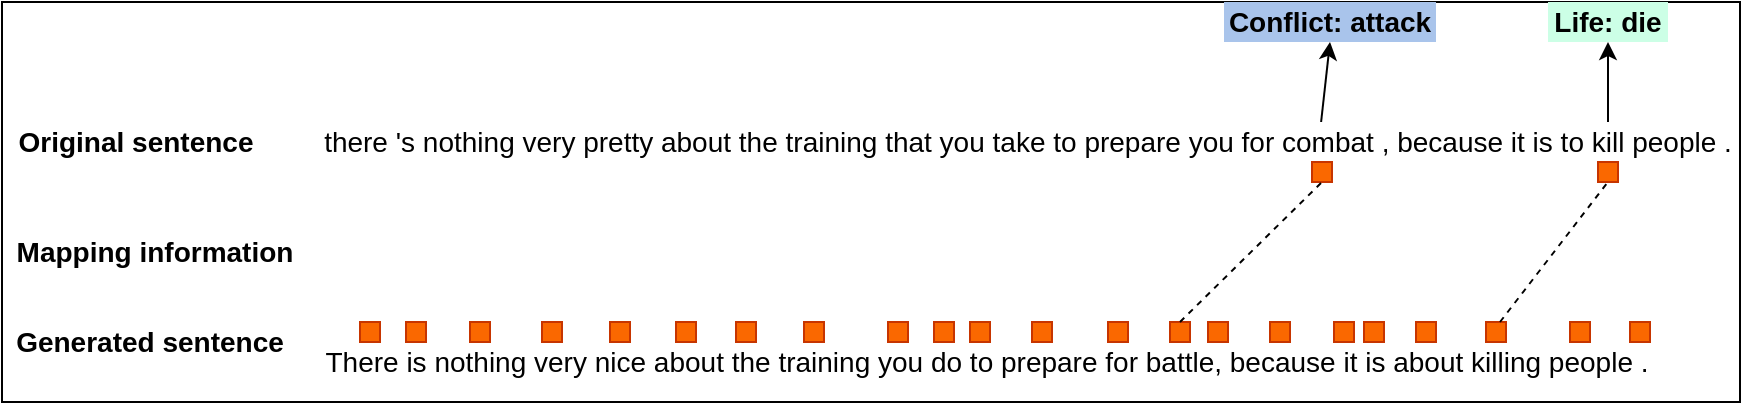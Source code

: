 <mxfile version="14.8.0" type="github">
  <diagram id="QxMx9pINBOg14ny_mecH" name="Page-1">
    <mxGraphModel dx="929" dy="706" grid="1" gridSize="10" guides="1" tooltips="1" connect="1" arrows="1" fold="1" page="1" pageScale="1" pageWidth="827" pageHeight="1169" math="0" shadow="0">
      <root>
        <mxCell id="0" />
        <mxCell id="1" parent="0" />
        <mxCell id="Rxpl41r-rH6hTiZnWY1z-1" value="" style="rounded=0;whiteSpace=wrap;html=1;" vertex="1" parent="1">
          <mxGeometry x="61" y="450" width="869" height="200" as="geometry" />
        </mxCell>
        <mxCell id="Rxpl41r-rH6hTiZnWY1z-2" value="&lt;span style=&quot;font-size: 14px&quot;&gt;there &#39;s nothing very pretty about the training that you take to prepare you for combat , because it is to kill people .&lt;/span&gt;" style="text;html=1;strokeColor=none;fillColor=none;align=center;verticalAlign=middle;whiteSpace=wrap;rounded=0;" vertex="1" parent="1">
          <mxGeometry x="220" y="510" width="708" height="20" as="geometry" />
        </mxCell>
        <mxCell id="Rxpl41r-rH6hTiZnWY1z-3" value="&lt;span style=&quot;font-size: 14px&quot;&gt;There is nothing very nice about the training you do to prepare for battle, because it is about killing people .&lt;/span&gt;" style="text;html=1;strokeColor=none;fillColor=none;align=center;verticalAlign=middle;whiteSpace=wrap;rounded=0;" vertex="1" parent="1">
          <mxGeometry x="220" y="620" width="667" height="20" as="geometry" />
        </mxCell>
        <mxCell id="Rxpl41r-rH6hTiZnWY1z-4" value="&lt;b&gt;&lt;font style=&quot;font-size: 14px&quot;&gt;Generated sentence&lt;/font&gt;&lt;/b&gt;" style="text;html=1;strokeColor=none;fillColor=none;align=center;verticalAlign=middle;whiteSpace=wrap;rounded=0;" vertex="1" parent="1">
          <mxGeometry x="60" y="610" width="150" height="20" as="geometry" />
        </mxCell>
        <mxCell id="Rxpl41r-rH6hTiZnWY1z-5" value="&lt;b&gt;&lt;font style=&quot;font-size: 14px&quot;&gt;Mapping information&lt;/font&gt;&lt;/b&gt;" style="text;html=1;strokeColor=none;fillColor=none;align=center;verticalAlign=middle;whiteSpace=wrap;rounded=0;" vertex="1" parent="1">
          <mxGeometry x="64.25" y="564.5" width="147" height="20" as="geometry" />
        </mxCell>
        <mxCell id="Rxpl41r-rH6hTiZnWY1z-6" value="&lt;b&gt;&lt;font style=&quot;font-size: 14px&quot;&gt;Original sentence&lt;/font&gt;&lt;/b&gt;" style="text;html=1;strokeColor=none;fillColor=none;align=center;verticalAlign=middle;whiteSpace=wrap;rounded=0;" vertex="1" parent="1">
          <mxGeometry x="60" y="510" width="135.5" height="20" as="geometry" />
        </mxCell>
        <mxCell id="Rxpl41r-rH6hTiZnWY1z-8" value="&lt;font style=&quot;font-size: 14px&quot;&gt;&lt;b&gt;Conflict: attack&lt;/b&gt;&lt;/font&gt;" style="text;html=1;strokeColor=none;align=center;verticalAlign=middle;whiteSpace=wrap;rounded=0;fillColor=#A9C4EB;" vertex="1" parent="1">
          <mxGeometry x="672" y="450" width="106" height="20" as="geometry" />
        </mxCell>
        <mxCell id="Rxpl41r-rH6hTiZnWY1z-9" value="&lt;font style=&quot;font-size: 14px&quot;&gt;&lt;b&gt;Life: die&lt;/b&gt;&lt;/font&gt;" style="text;html=1;strokeColor=none;align=center;verticalAlign=middle;whiteSpace=wrap;rounded=0;fillColor=#CCFFE6;" vertex="1" parent="1">
          <mxGeometry x="834" y="450" width="60" height="20" as="geometry" />
        </mxCell>
        <mxCell id="Rxpl41r-rH6hTiZnWY1z-11" value="" style="endArrow=classic;html=1;entryX=0.5;entryY=1;entryDx=0;entryDy=0;" edge="1" parent="1">
          <mxGeometry width="50" height="50" relative="1" as="geometry">
            <mxPoint x="864" y="510" as="sourcePoint" />
            <mxPoint x="864.0" y="470" as="targetPoint" />
          </mxGeometry>
        </mxCell>
        <mxCell id="Rxpl41r-rH6hTiZnWY1z-14" value="" style="rounded=0;whiteSpace=wrap;html=1;direction=south;fillColor=#fa6800;strokeColor=#C73500;fontColor=#ffffff;" vertex="1" parent="1">
          <mxGeometry x="263" y="610" width="10" height="10" as="geometry" />
        </mxCell>
        <mxCell id="Rxpl41r-rH6hTiZnWY1z-15" value="" style="rounded=0;whiteSpace=wrap;html=1;direction=south;fillColor=#fa6800;strokeColor=#C73500;fontColor=#ffffff;" vertex="1" parent="1">
          <mxGeometry x="295" y="610" width="10" height="10" as="geometry" />
        </mxCell>
        <mxCell id="Rxpl41r-rH6hTiZnWY1z-16" value="" style="rounded=0;whiteSpace=wrap;html=1;direction=south;fillColor=#fa6800;strokeColor=#C73500;fontColor=#ffffff;" vertex="1" parent="1">
          <mxGeometry x="331" y="610" width="10" height="10" as="geometry" />
        </mxCell>
        <mxCell id="Rxpl41r-rH6hTiZnWY1z-17" value="" style="rounded=0;whiteSpace=wrap;html=1;direction=south;fillColor=#fa6800;strokeColor=#C73500;fontColor=#ffffff;" vertex="1" parent="1">
          <mxGeometry x="365" y="610" width="10" height="10" as="geometry" />
        </mxCell>
        <mxCell id="Rxpl41r-rH6hTiZnWY1z-18" value="" style="rounded=0;whiteSpace=wrap;html=1;direction=south;fillColor=#fa6800;strokeColor=#C73500;fontColor=#ffffff;" vertex="1" parent="1">
          <mxGeometry x="398" y="610" width="10" height="10" as="geometry" />
        </mxCell>
        <mxCell id="Rxpl41r-rH6hTiZnWY1z-19" value="" style="rounded=0;whiteSpace=wrap;html=1;direction=south;fillColor=#fa6800;strokeColor=#C73500;fontColor=#ffffff;" vertex="1" parent="1">
          <mxGeometry x="428" y="610" width="10" height="10" as="geometry" />
        </mxCell>
        <mxCell id="Rxpl41r-rH6hTiZnWY1z-20" value="" style="rounded=0;whiteSpace=wrap;html=1;direction=south;fillColor=#fa6800;strokeColor=#C73500;fontColor=#ffffff;" vertex="1" parent="1">
          <mxGeometry x="803" y="610" width="10" height="10" as="geometry" />
        </mxCell>
        <mxCell id="Rxpl41r-rH6hTiZnWY1z-21" value="" style="rounded=0;whiteSpace=wrap;html=1;direction=south;fillColor=#fa6800;strokeColor=#C73500;fontColor=#ffffff;" vertex="1" parent="1">
          <mxGeometry x="504" y="610" width="10" height="10" as="geometry" />
        </mxCell>
        <mxCell id="Rxpl41r-rH6hTiZnWY1z-22" value="" style="rounded=0;whiteSpace=wrap;html=1;direction=south;fillColor=#fa6800;strokeColor=#C73500;fontColor=#ffffff;" vertex="1" parent="1">
          <mxGeometry x="545" y="610" width="10" height="10" as="geometry" />
        </mxCell>
        <mxCell id="Rxpl41r-rH6hTiZnWY1z-23" value="" style="rounded=0;whiteSpace=wrap;html=1;direction=south;fillColor=#fa6800;strokeColor=#C73500;fontColor=#ffffff;" vertex="1" parent="1">
          <mxGeometry x="576" y="610" width="10" height="10" as="geometry" />
        </mxCell>
        <mxCell id="Rxpl41r-rH6hTiZnWY1z-24" value="" style="rounded=0;whiteSpace=wrap;html=1;direction=south;fillColor=#fa6800;strokeColor=#C73500;fontColor=#ffffff;" vertex="1" parent="1">
          <mxGeometry x="614" y="610" width="10" height="10" as="geometry" />
        </mxCell>
        <mxCell id="Rxpl41r-rH6hTiZnWY1z-25" value="" style="rounded=0;whiteSpace=wrap;html=1;direction=south;fillColor=#fa6800;strokeColor=#C73500;fontColor=#ffffff;" vertex="1" parent="1">
          <mxGeometry x="695" y="610" width="10" height="10" as="geometry" />
        </mxCell>
        <mxCell id="Rxpl41r-rH6hTiZnWY1z-26" value="" style="rounded=0;whiteSpace=wrap;html=1;direction=west;fillColor=#fa6800;strokeColor=#C73500;fontColor=#ffffff;" vertex="1" parent="1">
          <mxGeometry x="645" y="610" width="10" height="10" as="geometry" />
        </mxCell>
        <mxCell id="Rxpl41r-rH6hTiZnWY1z-27" value="" style="rounded=0;whiteSpace=wrap;html=1;direction=south;fillColor=#fa6800;strokeColor=#C73500;fontColor=#ffffff;" vertex="1" parent="1">
          <mxGeometry x="742" y="610" width="10" height="10" as="geometry" />
        </mxCell>
        <mxCell id="Rxpl41r-rH6hTiZnWY1z-28" value="" style="rounded=0;whiteSpace=wrap;html=1;direction=south;fillColor=#fa6800;strokeColor=#C73500;fontColor=#ffffff;" vertex="1" parent="1">
          <mxGeometry x="768" y="610" width="10" height="10" as="geometry" />
        </mxCell>
        <mxCell id="Rxpl41r-rH6hTiZnWY1z-29" value="" style="rounded=0;whiteSpace=wrap;html=1;direction=south;fillColor=#fa6800;strokeColor=#C73500;fontColor=#ffffff;" vertex="1" parent="1">
          <mxGeometry x="845" y="610" width="10" height="10" as="geometry" />
        </mxCell>
        <mxCell id="Rxpl41r-rH6hTiZnWY1z-30" value="" style="rounded=0;whiteSpace=wrap;html=1;direction=south;fillColor=#fa6800;strokeColor=#C73500;fontColor=#ffffff;" vertex="1" parent="1">
          <mxGeometry x="875" y="610" width="10" height="10" as="geometry" />
        </mxCell>
        <mxCell id="Rxpl41r-rH6hTiZnWY1z-31" value="" style="rounded=0;whiteSpace=wrap;html=1;direction=south;fillColor=#fa6800;strokeColor=#C73500;fontColor=#ffffff;" vertex="1" parent="1">
          <mxGeometry x="859" y="530" width="10" height="10" as="geometry" />
        </mxCell>
        <mxCell id="Rxpl41r-rH6hTiZnWY1z-32" value="" style="endArrow=none;dashed=1;html=1;entryX=1;entryY=0.5;entryDx=0;entryDy=0;exitX=0;exitY=0.3;exitDx=0;exitDy=0;exitPerimeter=0;" edge="1" parent="1" target="Rxpl41r-rH6hTiZnWY1z-31" source="Rxpl41r-rH6hTiZnWY1z-20">
          <mxGeometry width="50" height="50" relative="1" as="geometry">
            <mxPoint x="803" y="610" as="sourcePoint" />
            <mxPoint x="470" y="510" as="targetPoint" />
          </mxGeometry>
        </mxCell>
        <mxCell id="Rxpl41r-rH6hTiZnWY1z-33" value="" style="rounded=0;whiteSpace=wrap;html=1;direction=south;fillColor=#fa6800;strokeColor=#C73500;fontColor=#ffffff;" vertex="1" parent="1">
          <mxGeometry x="716" y="530" width="10" height="10" as="geometry" />
        </mxCell>
        <mxCell id="Rxpl41r-rH6hTiZnWY1z-34" value="" style="endArrow=none;dashed=1;html=1;entryX=1;entryY=0.5;entryDx=0;entryDy=0;exitX=0.5;exitY=1;exitDx=0;exitDy=0;" edge="1" parent="1" target="Rxpl41r-rH6hTiZnWY1z-33" source="Rxpl41r-rH6hTiZnWY1z-26">
          <mxGeometry width="50" height="50" relative="1" as="geometry">
            <mxPoint x="669" y="610" as="sourcePoint" />
            <mxPoint x="664.172" y="500.18" as="targetPoint" />
          </mxGeometry>
        </mxCell>
        <mxCell id="Rxpl41r-rH6hTiZnWY1z-39" value="" style="rounded=0;whiteSpace=wrap;html=1;direction=south;fillColor=#fa6800;strokeColor=#C73500;fontColor=#ffffff;" vertex="1" parent="1">
          <mxGeometry x="727" y="610" width="10" height="10" as="geometry" />
        </mxCell>
        <mxCell id="Rxpl41r-rH6hTiZnWY1z-40" value="" style="rounded=0;whiteSpace=wrap;html=1;direction=south;fillColor=#fa6800;strokeColor=#C73500;fontColor=#ffffff;" vertex="1" parent="1">
          <mxGeometry x="664" y="610" width="10" height="10" as="geometry" />
        </mxCell>
        <mxCell id="Rxpl41r-rH6hTiZnWY1z-41" value="" style="rounded=0;whiteSpace=wrap;html=1;direction=south;fillColor=#fa6800;strokeColor=#C73500;fontColor=#ffffff;" vertex="1" parent="1">
          <mxGeometry x="527" y="610" width="10" height="10" as="geometry" />
        </mxCell>
        <mxCell id="Rxpl41r-rH6hTiZnWY1z-42" value="" style="rounded=0;whiteSpace=wrap;html=1;direction=south;fillColor=#fa6800;strokeColor=#C73500;fontColor=#ffffff;" vertex="1" parent="1">
          <mxGeometry x="462" y="610" width="10" height="10" as="geometry" />
        </mxCell>
        <mxCell id="Rxpl41r-rH6hTiZnWY1z-43" value="" style="rounded=0;whiteSpace=wrap;html=1;direction=south;fillColor=#fa6800;strokeColor=#C73500;fontColor=#ffffff;" vertex="1" parent="1">
          <mxGeometry x="240" y="610" width="10" height="10" as="geometry" />
        </mxCell>
        <mxCell id="Rxpl41r-rH6hTiZnWY1z-44" value="" style="endArrow=classic;html=1;exitX=0.707;exitY=0;exitDx=0;exitDy=0;exitPerimeter=0;entryX=0.5;entryY=1;entryDx=0;entryDy=0;" edge="1" parent="1" source="Rxpl41r-rH6hTiZnWY1z-2" target="Rxpl41r-rH6hTiZnWY1z-8">
          <mxGeometry width="50" height="50" relative="1" as="geometry">
            <mxPoint x="490" y="590" as="sourcePoint" />
            <mxPoint x="721" y="480" as="targetPoint" />
          </mxGeometry>
        </mxCell>
      </root>
    </mxGraphModel>
  </diagram>
</mxfile>
